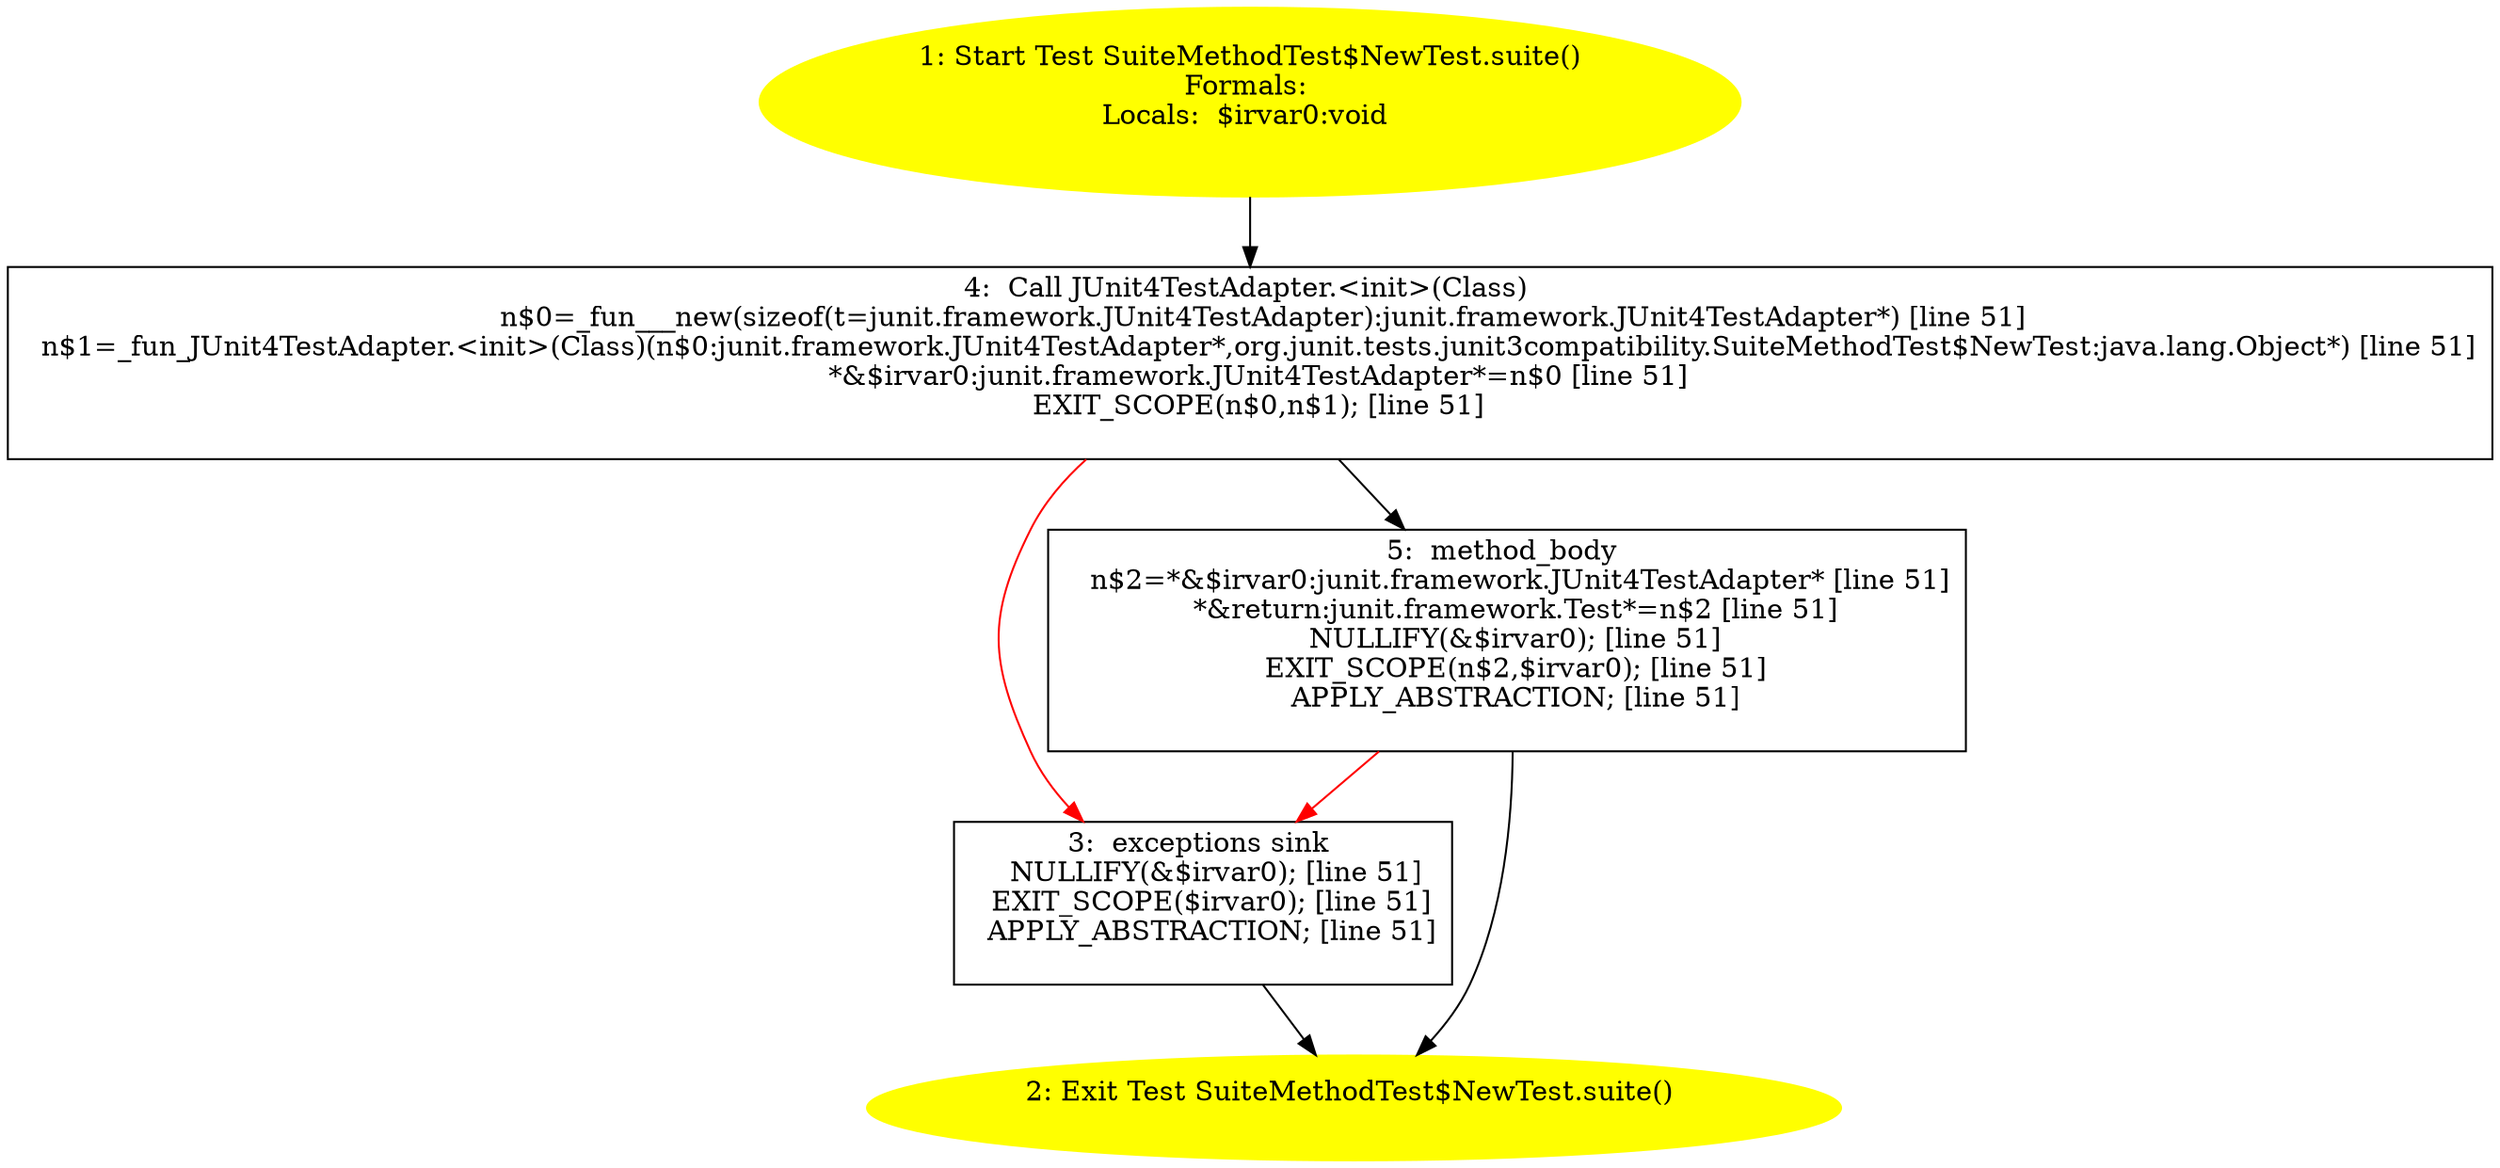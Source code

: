 /* @generated */
digraph cfg {
"org.junit.tests.junit3compatibility.SuiteMethodTest$NewTest.suite():junit.framework.Test.a873eabcfd68e83971919ec840120ffe_1" [label="1: Start Test SuiteMethodTest$NewTest.suite()\nFormals: \nLocals:  $irvar0:void \n  " color=yellow style=filled]
	

	 "org.junit.tests.junit3compatibility.SuiteMethodTest$NewTest.suite():junit.framework.Test.a873eabcfd68e83971919ec840120ffe_1" -> "org.junit.tests.junit3compatibility.SuiteMethodTest$NewTest.suite():junit.framework.Test.a873eabcfd68e83971919ec840120ffe_4" ;
"org.junit.tests.junit3compatibility.SuiteMethodTest$NewTest.suite():junit.framework.Test.a873eabcfd68e83971919ec840120ffe_2" [label="2: Exit Test SuiteMethodTest$NewTest.suite() \n  " color=yellow style=filled]
	

"org.junit.tests.junit3compatibility.SuiteMethodTest$NewTest.suite():junit.framework.Test.a873eabcfd68e83971919ec840120ffe_3" [label="3:  exceptions sink \n   NULLIFY(&$irvar0); [line 51]\n  EXIT_SCOPE($irvar0); [line 51]\n  APPLY_ABSTRACTION; [line 51]\n " shape="box"]
	

	 "org.junit.tests.junit3compatibility.SuiteMethodTest$NewTest.suite():junit.framework.Test.a873eabcfd68e83971919ec840120ffe_3" -> "org.junit.tests.junit3compatibility.SuiteMethodTest$NewTest.suite():junit.framework.Test.a873eabcfd68e83971919ec840120ffe_2" ;
"org.junit.tests.junit3compatibility.SuiteMethodTest$NewTest.suite():junit.framework.Test.a873eabcfd68e83971919ec840120ffe_4" [label="4:  Call JUnit4TestAdapter.<init>(Class) \n   n$0=_fun___new(sizeof(t=junit.framework.JUnit4TestAdapter):junit.framework.JUnit4TestAdapter*) [line 51]\n  n$1=_fun_JUnit4TestAdapter.<init>(Class)(n$0:junit.framework.JUnit4TestAdapter*,org.junit.tests.junit3compatibility.SuiteMethodTest$NewTest:java.lang.Object*) [line 51]\n  *&$irvar0:junit.framework.JUnit4TestAdapter*=n$0 [line 51]\n  EXIT_SCOPE(n$0,n$1); [line 51]\n " shape="box"]
	

	 "org.junit.tests.junit3compatibility.SuiteMethodTest$NewTest.suite():junit.framework.Test.a873eabcfd68e83971919ec840120ffe_4" -> "org.junit.tests.junit3compatibility.SuiteMethodTest$NewTest.suite():junit.framework.Test.a873eabcfd68e83971919ec840120ffe_5" ;
	 "org.junit.tests.junit3compatibility.SuiteMethodTest$NewTest.suite():junit.framework.Test.a873eabcfd68e83971919ec840120ffe_4" -> "org.junit.tests.junit3compatibility.SuiteMethodTest$NewTest.suite():junit.framework.Test.a873eabcfd68e83971919ec840120ffe_3" [color="red" ];
"org.junit.tests.junit3compatibility.SuiteMethodTest$NewTest.suite():junit.framework.Test.a873eabcfd68e83971919ec840120ffe_5" [label="5:  method_body \n   n$2=*&$irvar0:junit.framework.JUnit4TestAdapter* [line 51]\n  *&return:junit.framework.Test*=n$2 [line 51]\n  NULLIFY(&$irvar0); [line 51]\n  EXIT_SCOPE(n$2,$irvar0); [line 51]\n  APPLY_ABSTRACTION; [line 51]\n " shape="box"]
	

	 "org.junit.tests.junit3compatibility.SuiteMethodTest$NewTest.suite():junit.framework.Test.a873eabcfd68e83971919ec840120ffe_5" -> "org.junit.tests.junit3compatibility.SuiteMethodTest$NewTest.suite():junit.framework.Test.a873eabcfd68e83971919ec840120ffe_2" ;
	 "org.junit.tests.junit3compatibility.SuiteMethodTest$NewTest.suite():junit.framework.Test.a873eabcfd68e83971919ec840120ffe_5" -> "org.junit.tests.junit3compatibility.SuiteMethodTest$NewTest.suite():junit.framework.Test.a873eabcfd68e83971919ec840120ffe_3" [color="red" ];
}
